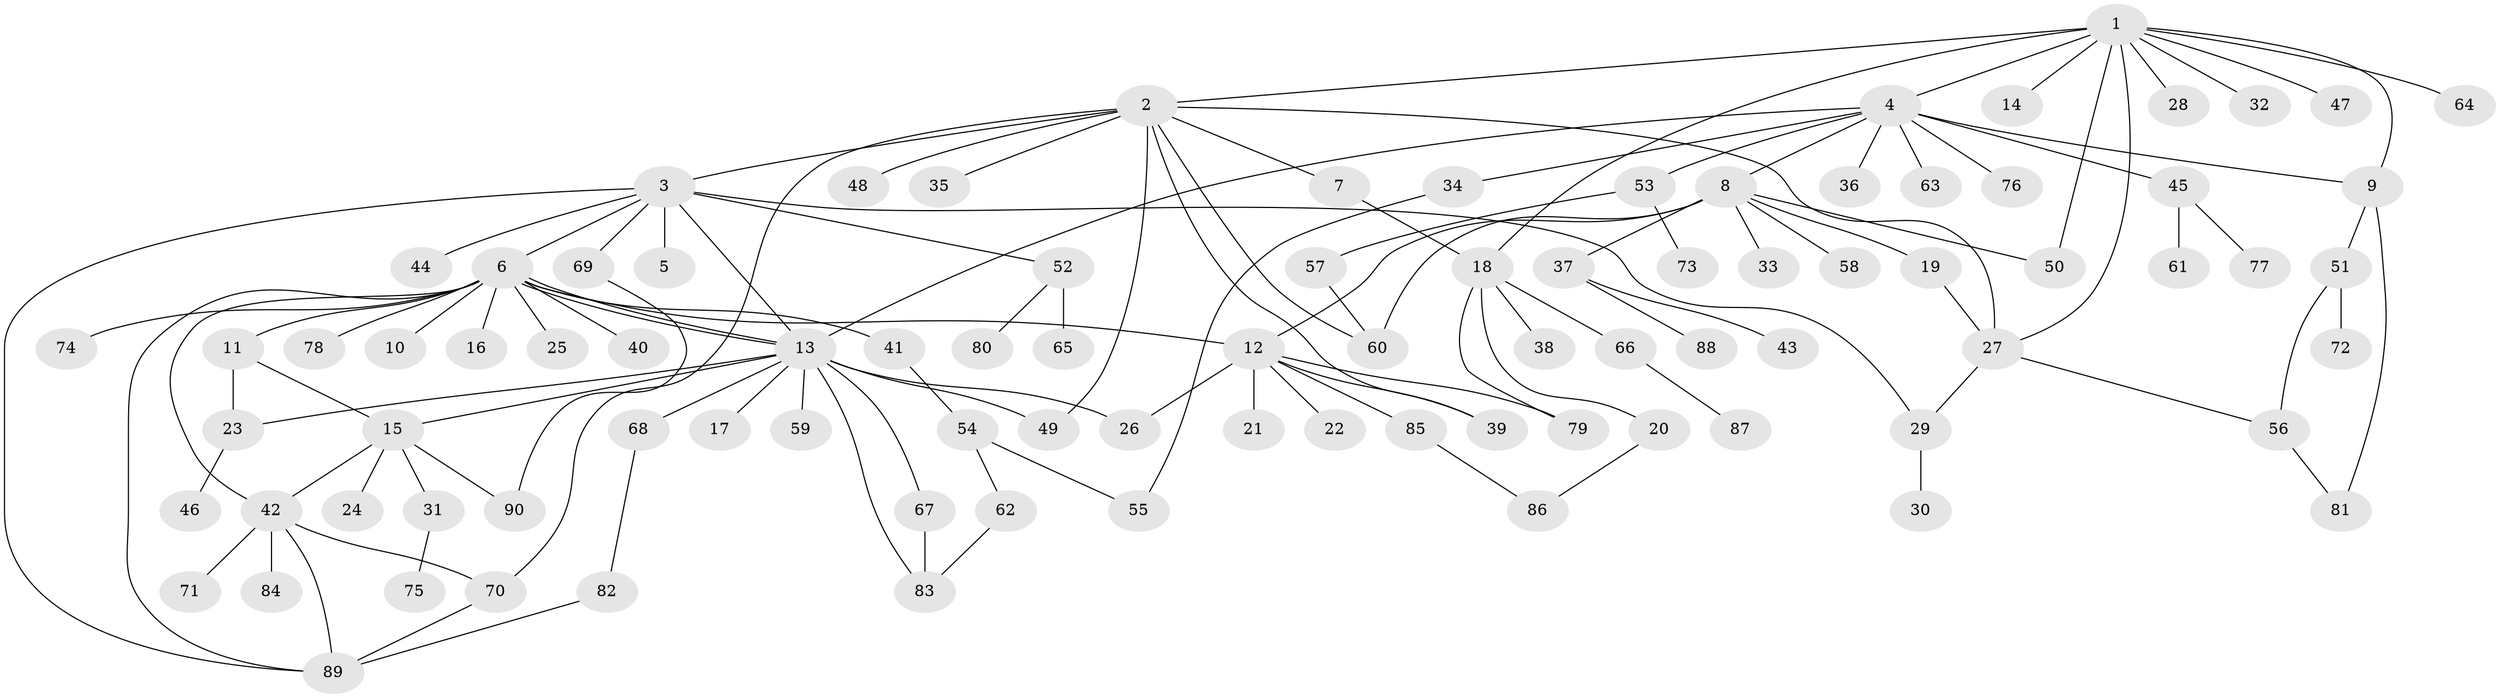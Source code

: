 // coarse degree distribution, {12: 0.015625, 9: 0.03125, 8: 0.046875, 13: 0.015625, 2: 0.28125, 1: 0.453125, 3: 0.0625, 11: 0.015625, 6: 0.046875, 5: 0.015625, 4: 0.015625}
// Generated by graph-tools (version 1.1) at 2025/23/03/03/25 07:23:52]
// undirected, 90 vertices, 120 edges
graph export_dot {
graph [start="1"]
  node [color=gray90,style=filled];
  1;
  2;
  3;
  4;
  5;
  6;
  7;
  8;
  9;
  10;
  11;
  12;
  13;
  14;
  15;
  16;
  17;
  18;
  19;
  20;
  21;
  22;
  23;
  24;
  25;
  26;
  27;
  28;
  29;
  30;
  31;
  32;
  33;
  34;
  35;
  36;
  37;
  38;
  39;
  40;
  41;
  42;
  43;
  44;
  45;
  46;
  47;
  48;
  49;
  50;
  51;
  52;
  53;
  54;
  55;
  56;
  57;
  58;
  59;
  60;
  61;
  62;
  63;
  64;
  65;
  66;
  67;
  68;
  69;
  70;
  71;
  72;
  73;
  74;
  75;
  76;
  77;
  78;
  79;
  80;
  81;
  82;
  83;
  84;
  85;
  86;
  87;
  88;
  89;
  90;
  1 -- 2;
  1 -- 4;
  1 -- 9;
  1 -- 14;
  1 -- 18;
  1 -- 27;
  1 -- 28;
  1 -- 32;
  1 -- 47;
  1 -- 50;
  1 -- 64;
  2 -- 3;
  2 -- 7;
  2 -- 27;
  2 -- 35;
  2 -- 39;
  2 -- 48;
  2 -- 49;
  2 -- 60;
  2 -- 70;
  3 -- 5;
  3 -- 6;
  3 -- 13;
  3 -- 29;
  3 -- 44;
  3 -- 52;
  3 -- 69;
  3 -- 89;
  4 -- 8;
  4 -- 9;
  4 -- 13;
  4 -- 34;
  4 -- 36;
  4 -- 45;
  4 -- 53;
  4 -- 63;
  4 -- 76;
  6 -- 10;
  6 -- 11;
  6 -- 12;
  6 -- 13;
  6 -- 13;
  6 -- 16;
  6 -- 25;
  6 -- 40;
  6 -- 41;
  6 -- 42;
  6 -- 74;
  6 -- 78;
  6 -- 89;
  7 -- 18;
  8 -- 12;
  8 -- 19;
  8 -- 33;
  8 -- 37;
  8 -- 50;
  8 -- 58;
  8 -- 60;
  9 -- 51;
  9 -- 81;
  11 -- 15;
  11 -- 23;
  12 -- 21;
  12 -- 22;
  12 -- 26;
  12 -- 39;
  12 -- 79;
  12 -- 85;
  13 -- 15;
  13 -- 17;
  13 -- 23;
  13 -- 26;
  13 -- 49;
  13 -- 59;
  13 -- 67;
  13 -- 68;
  13 -- 83;
  15 -- 24;
  15 -- 31;
  15 -- 42;
  15 -- 90;
  18 -- 20;
  18 -- 38;
  18 -- 66;
  18 -- 79;
  19 -- 27;
  20 -- 86;
  23 -- 46;
  27 -- 29;
  27 -- 56;
  29 -- 30;
  31 -- 75;
  34 -- 55;
  37 -- 43;
  37 -- 88;
  41 -- 54;
  42 -- 70;
  42 -- 71;
  42 -- 84;
  42 -- 89;
  45 -- 61;
  45 -- 77;
  51 -- 56;
  51 -- 72;
  52 -- 65;
  52 -- 80;
  53 -- 57;
  53 -- 73;
  54 -- 55;
  54 -- 62;
  56 -- 81;
  57 -- 60;
  62 -- 83;
  66 -- 87;
  67 -- 83;
  68 -- 82;
  69 -- 90;
  70 -- 89;
  82 -- 89;
  85 -- 86;
}
